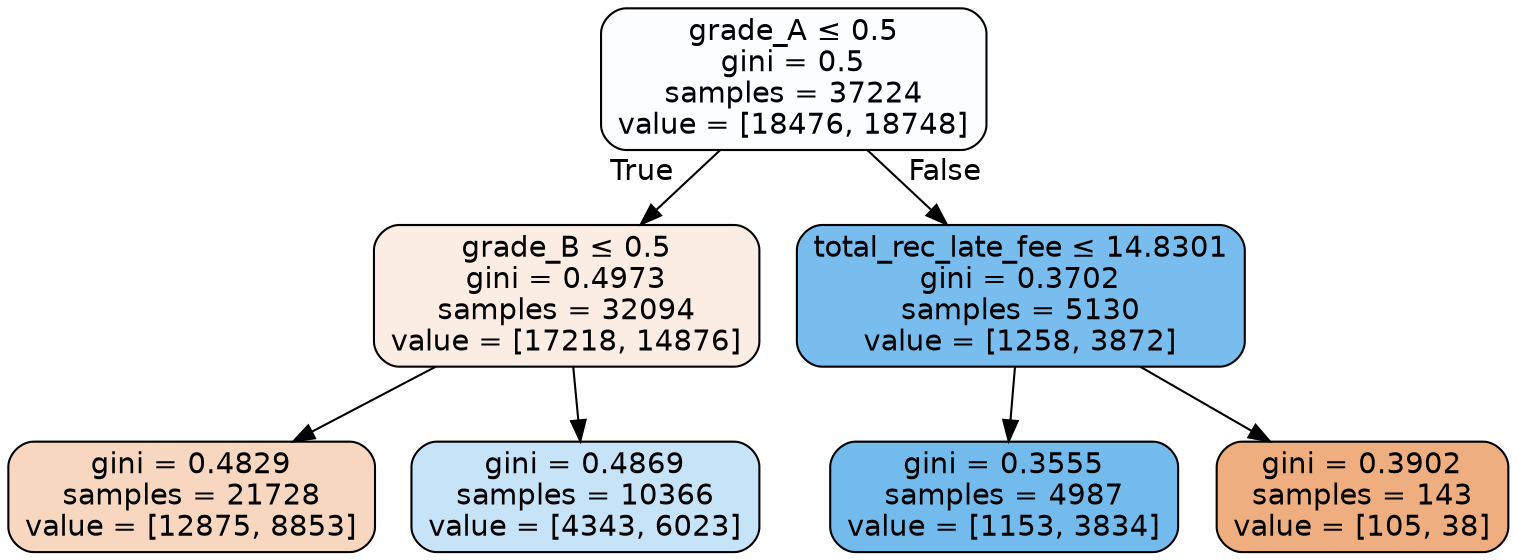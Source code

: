 digraph Tree {
node [shape=box, style="filled, rounded", color="black", fontname=helvetica] ;
edge [fontname=helvetica] ;
0 [label=<grade_A &le; 0.5<br/>gini = 0.5<br/>samples = 37224<br/>value = [18476, 18748]>, fillcolor="#399de504"] ;
1 [label=<grade_B &le; 0.5<br/>gini = 0.4973<br/>samples = 32094<br/>value = [17218, 14876]>, fillcolor="#e5813923"] ;
0 -> 1 [labeldistance=2.5, labelangle=45, headlabel="True"] ;
2 [label=<gini = 0.4829<br/>samples = 21728<br/>value = [12875, 8853]>, fillcolor="#e5813950"] ;
1 -> 2 ;
3 [label=<gini = 0.4869<br/>samples = 10366<br/>value = [4343, 6023]>, fillcolor="#399de547"] ;
1 -> 3 ;
4 [label=<total_rec_late_fee &le; 14.8301<br/>gini = 0.3702<br/>samples = 5130<br/>value = [1258, 3872]>, fillcolor="#399de5ac"] ;
0 -> 4 [labeldistance=2.5, labelangle=-45, headlabel="False"] ;
5 [label=<gini = 0.3555<br/>samples = 4987<br/>value = [1153, 3834]>, fillcolor="#399de5b2"] ;
4 -> 5 ;
6 [label=<gini = 0.3902<br/>samples = 143<br/>value = [105, 38]>, fillcolor="#e58139a3"] ;
4 -> 6 ;
}